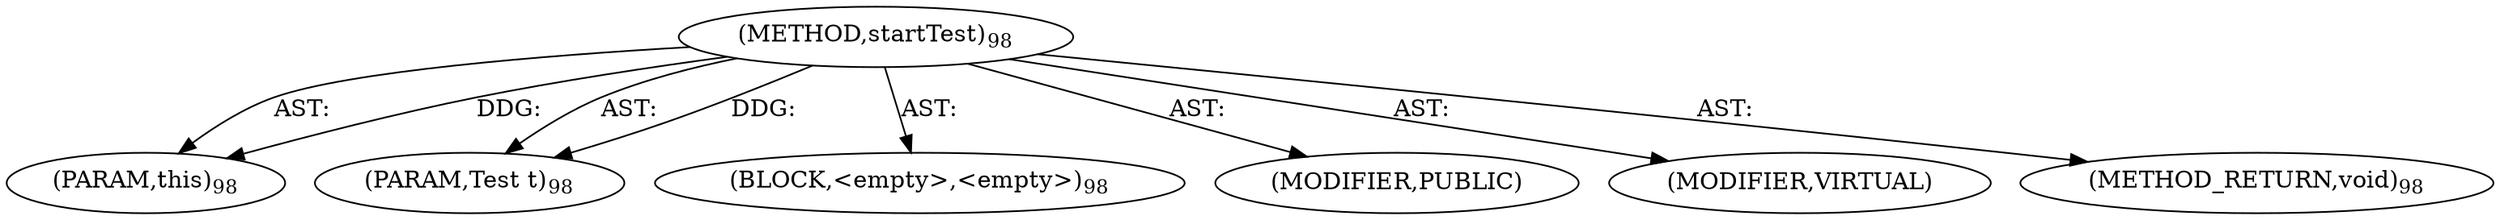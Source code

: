 digraph "startTest" {  
"111669149698" [label = <(METHOD,startTest)<SUB>98</SUB>> ]
"115964116997" [label = <(PARAM,this)<SUB>98</SUB>> ]
"115964116998" [label = <(PARAM,Test t)<SUB>98</SUB>> ]
"25769803778" [label = <(BLOCK,&lt;empty&gt;,&lt;empty&gt;)<SUB>98</SUB>> ]
"133143986185" [label = <(MODIFIER,PUBLIC)> ]
"133143986186" [label = <(MODIFIER,VIRTUAL)> ]
"128849018882" [label = <(METHOD_RETURN,void)<SUB>98</SUB>> ]
  "111669149698" -> "115964116997"  [ label = "AST: "] 
  "111669149698" -> "115964116998"  [ label = "AST: "] 
  "111669149698" -> "25769803778"  [ label = "AST: "] 
  "111669149698" -> "133143986185"  [ label = "AST: "] 
  "111669149698" -> "133143986186"  [ label = "AST: "] 
  "111669149698" -> "128849018882"  [ label = "AST: "] 
  "111669149698" -> "115964116997"  [ label = "DDG: "] 
  "111669149698" -> "115964116998"  [ label = "DDG: "] 
}
